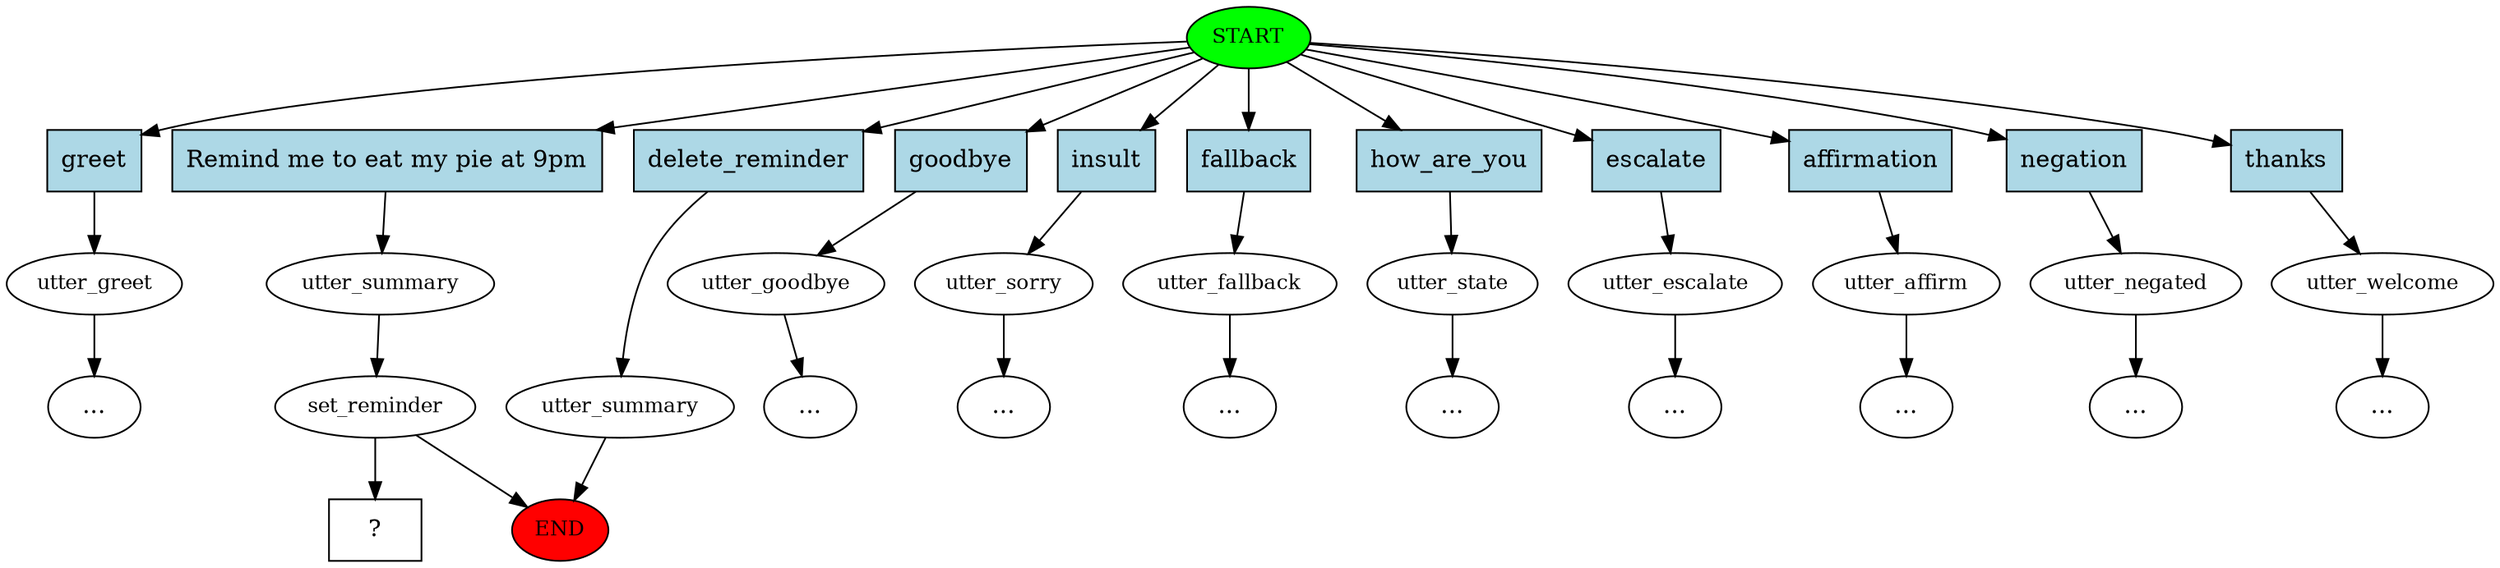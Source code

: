 digraph  {
0 [class="start active", fillcolor=green, fontsize=12, label=START, style=filled];
"-1" [class=end, fillcolor=red, fontsize=12, label=END, style=filled];
1 [class="", fontsize=12, label=utter_greet];
"-3" [class=ellipsis, label="..."];
2 [class=active, fontsize=12, label=utter_summary];
3 [class=active, fontsize=12, label=set_reminder];
4 [class="", fontsize=12, label=utter_summary];
5 [class="", fontsize=12, label=utter_goodbye];
"-4" [class=ellipsis, label="..."];
6 [class="", fontsize=12, label=utter_sorry];
"-5" [class=ellipsis, label="..."];
7 [class="", fontsize=12, label=utter_fallback];
"-6" [class=ellipsis, label="..."];
8 [class="", fontsize=12, label=utter_state];
"-7" [class=ellipsis, label="..."];
9 [class="", fontsize=12, label=utter_escalate];
"-8" [class=ellipsis, label="..."];
10 [class="", fontsize=12, label=utter_affirm];
"-9" [class=ellipsis, label="..."];
11 [class="", fontsize=12, label=utter_negated];
"-10" [class=ellipsis, label="..."];
12 [class="", fontsize=12, label=utter_welcome];
"-11" [class=ellipsis, label="..."];
15 [class="intent dashed active", label="  ?  ", shape=rect];
16 [class=intent, fillcolor=lightblue, label=greet, shape=rect, style=filled];
17 [class="intent active", fillcolor=lightblue, label="Remind me to eat my pie at 9pm", shape=rect, style=filled];
18 [class=intent, fillcolor=lightblue, label=delete_reminder, shape=rect, style=filled];
19 [class=intent, fillcolor=lightblue, label=goodbye, shape=rect, style=filled];
20 [class=intent, fillcolor=lightblue, label=insult, shape=rect, style=filled];
21 [class=intent, fillcolor=lightblue, label=fallback, shape=rect, style=filled];
22 [class=intent, fillcolor=lightblue, label=how_are_you, shape=rect, style=filled];
23 [class=intent, fillcolor=lightblue, label=escalate, shape=rect, style=filled];
24 [class=intent, fillcolor=lightblue, label=affirmation, shape=rect, style=filled];
25 [class=intent, fillcolor=lightblue, label=negation, shape=rect, style=filled];
26 [class=intent, fillcolor=lightblue, label=thanks, shape=rect, style=filled];
0 -> 16  [class="", key=0];
0 -> 17  [class=active, key=0];
0 -> 18  [class="", key=0];
0 -> 19  [class="", key=0];
0 -> 20  [class="", key=0];
0 -> 21  [class="", key=0];
0 -> 22  [class="", key=0];
0 -> 23  [class="", key=0];
0 -> 24  [class="", key=0];
0 -> 25  [class="", key=0];
0 -> 26  [class="", key=0];
1 -> "-3"  [class="", key=NONE, label=""];
2 -> 3  [class=active, key=NONE, label=""];
3 -> "-1"  [class="", key=NONE, label=""];
3 -> 15  [class=active, key=NONE, label=""];
4 -> "-1"  [class="", key=NONE, label=""];
5 -> "-4"  [class="", key=NONE, label=""];
6 -> "-5"  [class="", key=NONE, label=""];
7 -> "-6"  [class="", key=NONE, label=""];
8 -> "-7"  [class="", key=NONE, label=""];
9 -> "-8"  [class="", key=NONE, label=""];
10 -> "-9"  [class="", key=NONE, label=""];
11 -> "-10"  [class="", key=NONE, label=""];
12 -> "-11"  [class="", key=NONE, label=""];
16 -> 1  [class="", key=0];
17 -> 2  [class=active, key=0];
18 -> 4  [class="", key=0];
19 -> 5  [class="", key=0];
20 -> 6  [class="", key=0];
21 -> 7  [class="", key=0];
22 -> 8  [class="", key=0];
23 -> 9  [class="", key=0];
24 -> 10  [class="", key=0];
25 -> 11  [class="", key=0];
26 -> 12  [class="", key=0];
}
